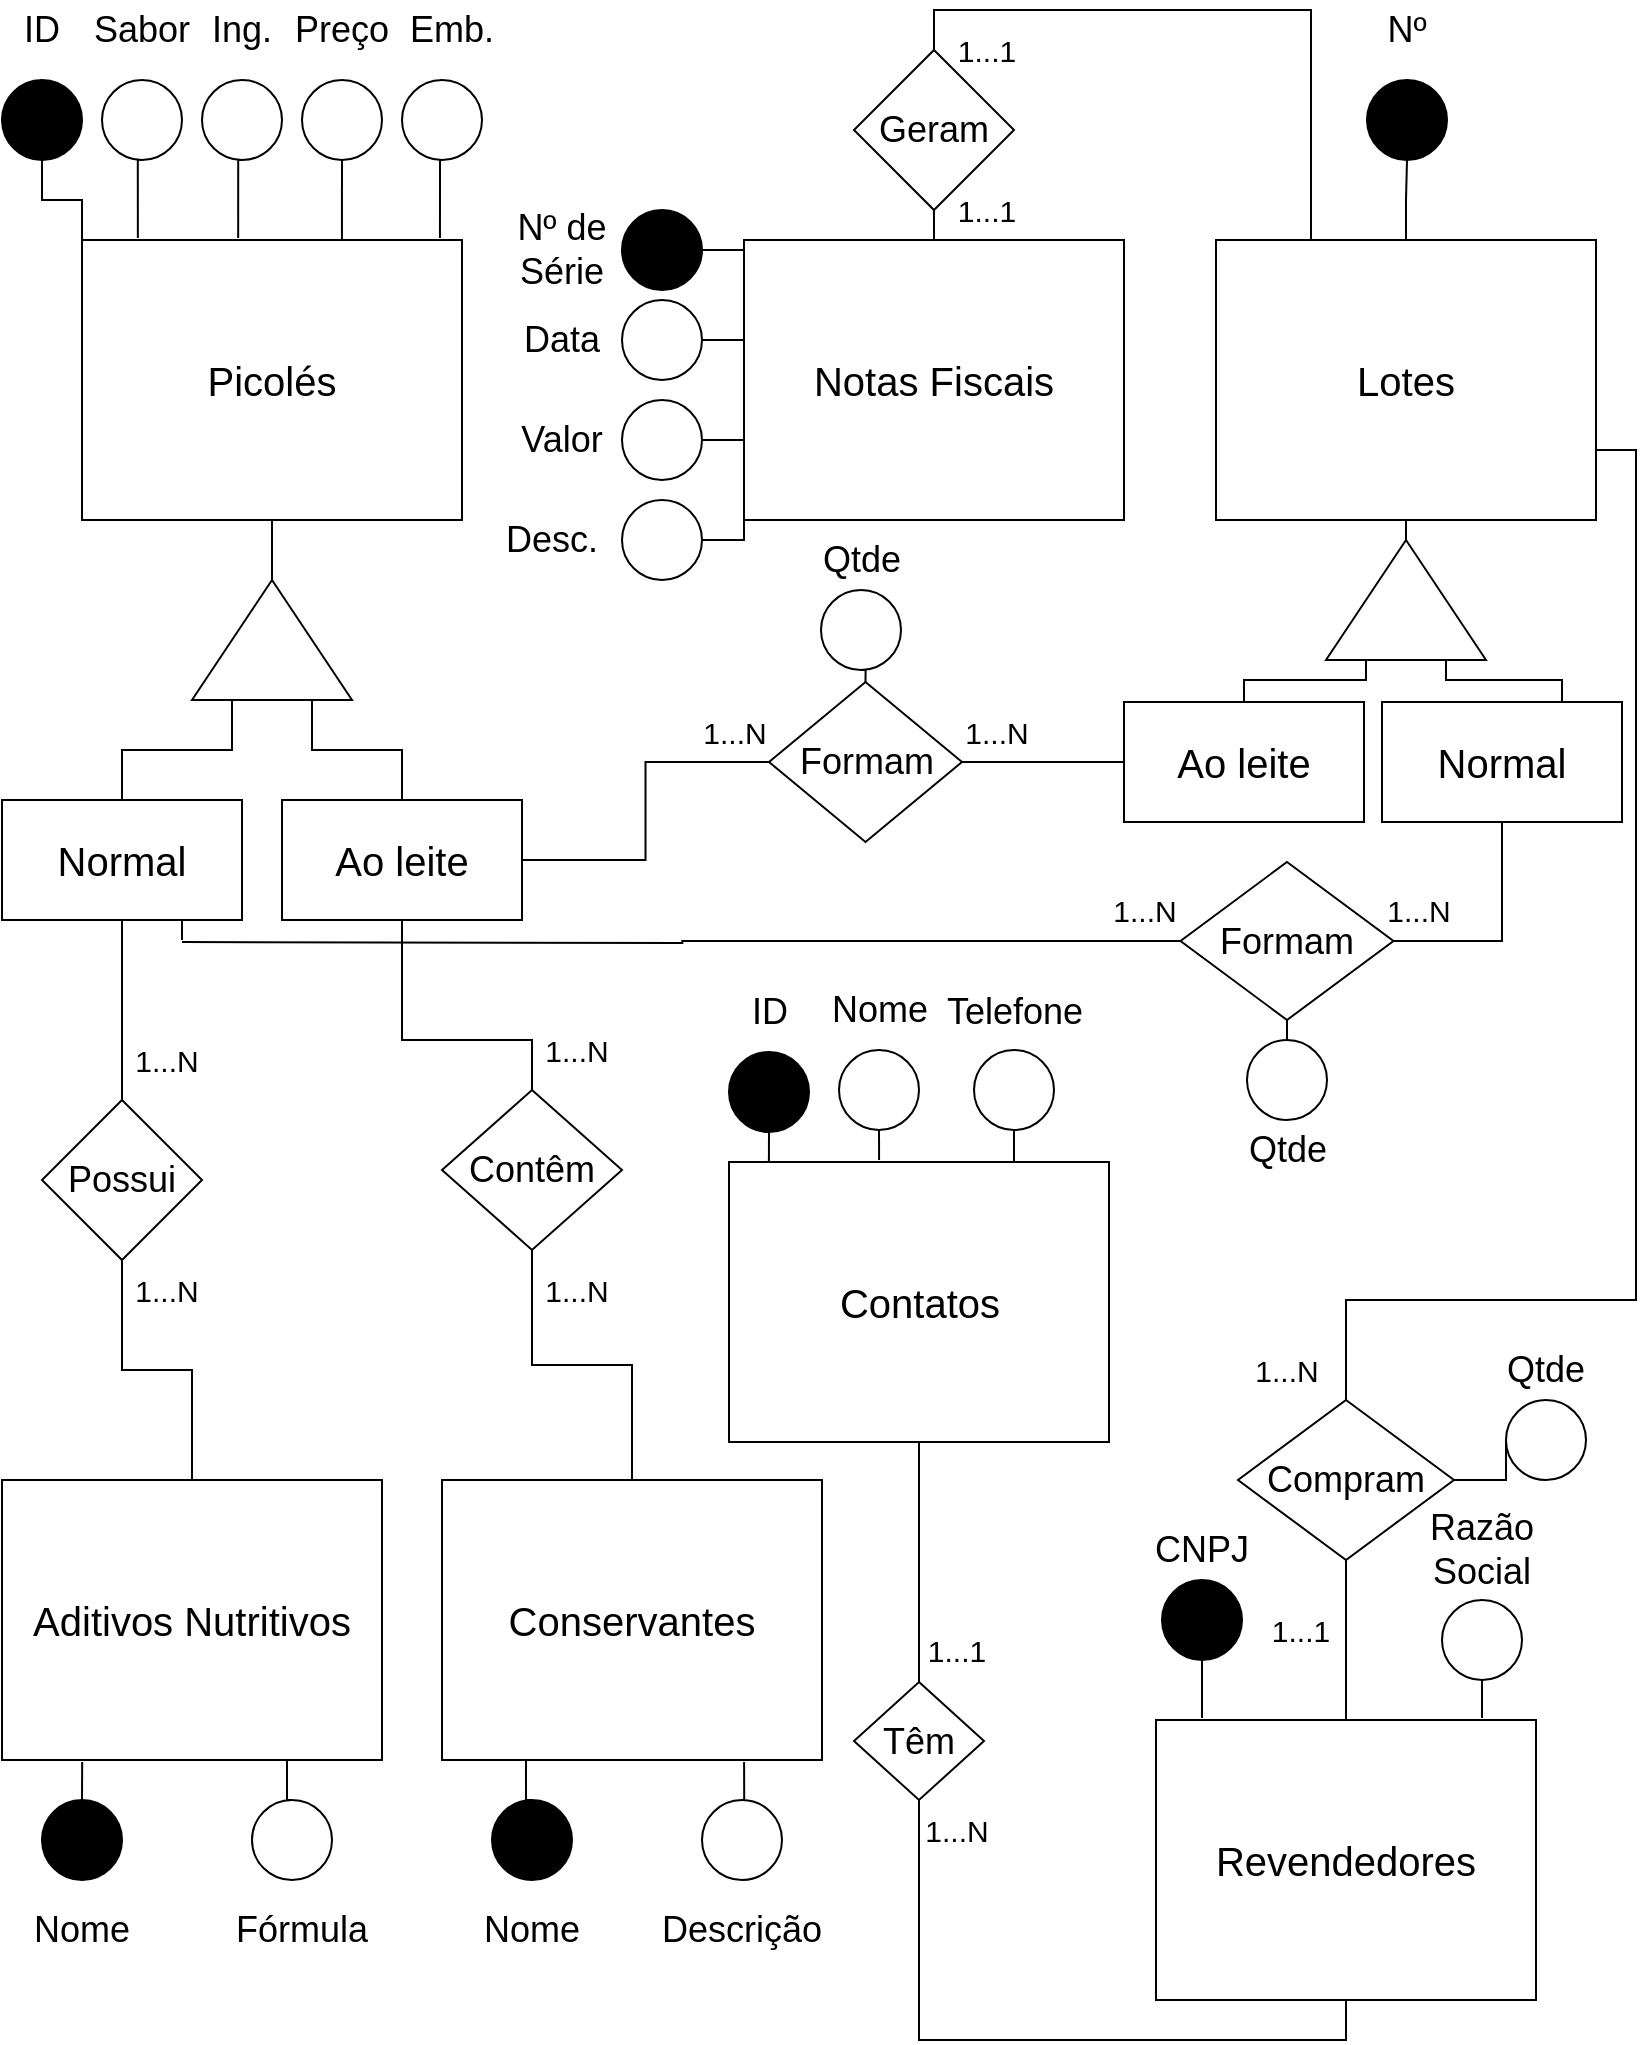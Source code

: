 <mxfile version="17.4.2" type="github">
  <diagram id="z7bytPD40jEPgfPELony" name="Page-1">
    <mxGraphModel dx="1422" dy="698" grid="1" gridSize="10" guides="1" tooltips="1" connect="1" arrows="1" fold="1" page="1" pageScale="1" pageWidth="827" pageHeight="1169" math="0" shadow="0">
      <root>
        <mxCell id="0" />
        <mxCell id="1" parent="0" />
        <mxCell id="FYn5uU1B87FpTbG8uk8e-1" value="&lt;font style=&quot;font-size: 20px&quot;&gt;Picolés&lt;/font&gt;" style="rounded=0;whiteSpace=wrap;html=1;" parent="1" vertex="1">
          <mxGeometry x="40" y="160" width="190" height="140" as="geometry" />
        </mxCell>
        <mxCell id="FYn5uU1B87FpTbG8uk8e-2" value="&lt;font style=&quot;font-size: 20px&quot;&gt;Conservantes&lt;/font&gt;" style="rounded=0;whiteSpace=wrap;html=1;" parent="1" vertex="1">
          <mxGeometry x="220" y="780" width="190" height="140" as="geometry" />
        </mxCell>
        <mxCell id="FYn5uU1B87FpTbG8uk8e-3" value="&lt;font style=&quot;font-size: 20px&quot;&gt;Aditivos Nutritivos&lt;/font&gt;" style="rounded=0;whiteSpace=wrap;html=1;" parent="1" vertex="1">
          <mxGeometry y="780" width="190" height="140" as="geometry" />
        </mxCell>
        <mxCell id="FYn5uU1B87FpTbG8uk8e-4" value="&lt;font style=&quot;font-size: 20px&quot;&gt;Revendedores&lt;/font&gt;" style="rounded=0;whiteSpace=wrap;html=1;" parent="1" vertex="1">
          <mxGeometry x="577" y="900" width="190" height="140" as="geometry" />
        </mxCell>
        <mxCell id="8veSEHoAV79McT_g_2aE-25" style="edgeStyle=orthogonalEdgeStyle;rounded=0;orthogonalLoop=1;jettySize=auto;html=1;exitX=0.5;exitY=1;exitDx=0;exitDy=0;entryX=0.5;entryY=0;entryDx=0;entryDy=0;fontSize=18;endArrow=none;endFill=0;" parent="1" source="FYn5uU1B87FpTbG8uk8e-5" target="8veSEHoAV79McT_g_2aE-24" edge="1">
          <mxGeometry relative="1" as="geometry" />
        </mxCell>
        <mxCell id="FYn5uU1B87FpTbG8uk8e-5" value="&lt;font style=&quot;font-size: 20px&quot;&gt;Contatos&lt;/font&gt;" style="rounded=0;whiteSpace=wrap;html=1;" parent="1" vertex="1">
          <mxGeometry x="363.5" y="621" width="190" height="140" as="geometry" />
        </mxCell>
        <mxCell id="2XrqeFlH7Fl_NnojickG-1" style="edgeStyle=orthogonalEdgeStyle;rounded=0;orthogonalLoop=1;jettySize=auto;html=1;exitX=0.5;exitY=0;exitDx=0;exitDy=0;entryX=0.5;entryY=1;entryDx=0;entryDy=0;fontSize=15;endArrow=none;endFill=0;" parent="1" source="FYn5uU1B87FpTbG8uk8e-6" target="8veSEHoAV79McT_g_2aE-107" edge="1">
          <mxGeometry relative="1" as="geometry" />
        </mxCell>
        <mxCell id="2XrqeFlH7Fl_NnojickG-2" style="edgeStyle=orthogonalEdgeStyle;rounded=0;orthogonalLoop=1;jettySize=auto;html=1;exitX=1;exitY=0.75;exitDx=0;exitDy=0;entryX=0.5;entryY=0;entryDx=0;entryDy=0;fontSize=15;endArrow=none;endFill=0;" parent="1" source="FYn5uU1B87FpTbG8uk8e-6" target="8veSEHoAV79McT_g_2aE-17" edge="1">
          <mxGeometry relative="1" as="geometry">
            <Array as="points">
              <mxPoint x="817" y="265" />
              <mxPoint x="817" y="690" />
              <mxPoint x="672" y="690" />
            </Array>
          </mxGeometry>
        </mxCell>
        <mxCell id="FYn5uU1B87FpTbG8uk8e-6" value="&lt;font style=&quot;font-size: 20px&quot;&gt;Lotes&lt;/font&gt;" style="rounded=0;whiteSpace=wrap;html=1;" parent="1" vertex="1">
          <mxGeometry x="607" y="160" width="190" height="140" as="geometry" />
        </mxCell>
        <mxCell id="FYn5uU1B87FpTbG8uk8e-7" value="&lt;font style=&quot;font-size: 20px&quot;&gt;Notas Fiscais&lt;/font&gt;" style="rounded=0;whiteSpace=wrap;html=1;" parent="1" vertex="1">
          <mxGeometry x="371" y="160" width="190" height="140" as="geometry" />
        </mxCell>
        <mxCell id="46dbBnJuI9GQT-WmGkfV-4" style="edgeStyle=orthogonalEdgeStyle;rounded=0;orthogonalLoop=1;jettySize=auto;html=1;exitX=0;exitY=0.25;exitDx=0;exitDy=0;entryX=0.5;entryY=0;entryDx=0;entryDy=0;fontSize=20;endArrow=none;endFill=0;" parent="1" source="46dbBnJuI9GQT-WmGkfV-1" target="46dbBnJuI9GQT-WmGkfV-2" edge="1">
          <mxGeometry relative="1" as="geometry" />
        </mxCell>
        <mxCell id="8veSEHoAV79McT_g_2aE-1" style="edgeStyle=orthogonalEdgeStyle;rounded=0;orthogonalLoop=1;jettySize=auto;html=1;exitX=0;exitY=0.75;exitDx=0;exitDy=0;entryX=0.5;entryY=0;entryDx=0;entryDy=0;endArrow=none;endFill=0;" parent="1" source="46dbBnJuI9GQT-WmGkfV-1" target="46dbBnJuI9GQT-WmGkfV-3" edge="1">
          <mxGeometry relative="1" as="geometry" />
        </mxCell>
        <mxCell id="8veSEHoAV79McT_g_2aE-2" style="edgeStyle=orthogonalEdgeStyle;rounded=0;orthogonalLoop=1;jettySize=auto;html=1;exitX=1;exitY=0.5;exitDx=0;exitDy=0;entryX=0.5;entryY=1;entryDx=0;entryDy=0;endArrow=none;endFill=0;" parent="1" source="46dbBnJuI9GQT-WmGkfV-1" target="FYn5uU1B87FpTbG8uk8e-1" edge="1">
          <mxGeometry relative="1" as="geometry" />
        </mxCell>
        <mxCell id="46dbBnJuI9GQT-WmGkfV-1" value="" style="triangle;whiteSpace=wrap;html=1;fontSize=20;rotation=-90;" parent="1" vertex="1">
          <mxGeometry x="105" y="320" width="60" height="80" as="geometry" />
        </mxCell>
        <mxCell id="8veSEHoAV79McT_g_2aE-6" style="edgeStyle=orthogonalEdgeStyle;rounded=0;orthogonalLoop=1;jettySize=auto;html=1;exitX=0.5;exitY=1;exitDx=0;exitDy=0;entryX=0.5;entryY=0;entryDx=0;entryDy=0;fontSize=18;endArrow=none;endFill=0;" parent="1" source="46dbBnJuI9GQT-WmGkfV-2" target="8veSEHoAV79McT_g_2aE-5" edge="1">
          <mxGeometry relative="1" as="geometry" />
        </mxCell>
        <mxCell id="2XrqeFlH7Fl_NnojickG-24" style="edgeStyle=orthogonalEdgeStyle;rounded=0;orthogonalLoop=1;jettySize=auto;html=1;exitX=0.75;exitY=1;exitDx=0;exitDy=0;fontSize=18;endArrow=none;endFill=0;" parent="1" source="46dbBnJuI9GQT-WmGkfV-2" edge="1">
          <mxGeometry relative="1" as="geometry">
            <mxPoint x="90" y="510" as="targetPoint" />
          </mxGeometry>
        </mxCell>
        <mxCell id="46dbBnJuI9GQT-WmGkfV-2" value="Normal" style="rounded=0;whiteSpace=wrap;html=1;fontSize=20;" parent="1" vertex="1">
          <mxGeometry y="440" width="120" height="60" as="geometry" />
        </mxCell>
        <mxCell id="8veSEHoAV79McT_g_2aE-10" style="edgeStyle=orthogonalEdgeStyle;rounded=0;orthogonalLoop=1;jettySize=auto;html=1;exitX=0.5;exitY=1;exitDx=0;exitDy=0;entryX=0.5;entryY=0;entryDx=0;entryDy=0;fontSize=18;endArrow=none;endFill=0;" parent="1" source="46dbBnJuI9GQT-WmGkfV-3" target="8veSEHoAV79McT_g_2aE-9" edge="1">
          <mxGeometry relative="1" as="geometry">
            <Array as="points">
              <mxPoint x="200" y="560" />
              <mxPoint x="265" y="560" />
            </Array>
          </mxGeometry>
        </mxCell>
        <mxCell id="46dbBnJuI9GQT-WmGkfV-3" value="Ao leite" style="rounded=0;whiteSpace=wrap;html=1;fontSize=20;" parent="1" vertex="1">
          <mxGeometry x="140" y="440" width="120" height="60" as="geometry" />
        </mxCell>
        <mxCell id="8veSEHoAV79McT_g_2aE-7" style="edgeStyle=orthogonalEdgeStyle;rounded=0;orthogonalLoop=1;jettySize=auto;html=1;exitX=0.5;exitY=1;exitDx=0;exitDy=0;fontSize=18;endArrow=none;endFill=0;" parent="1" source="8veSEHoAV79McT_g_2aE-5" target="FYn5uU1B87FpTbG8uk8e-3" edge="1">
          <mxGeometry relative="1" as="geometry" />
        </mxCell>
        <mxCell id="8veSEHoAV79McT_g_2aE-5" value="&lt;font style=&quot;font-size: 18px&quot;&gt;Possui&lt;/font&gt;" style="rhombus;whiteSpace=wrap;html=1;" parent="1" vertex="1">
          <mxGeometry x="20" y="590" width="80" height="80" as="geometry" />
        </mxCell>
        <mxCell id="8veSEHoAV79McT_g_2aE-11" style="edgeStyle=orthogonalEdgeStyle;rounded=0;orthogonalLoop=1;jettySize=auto;html=1;exitX=0.5;exitY=1;exitDx=0;exitDy=0;entryX=0.5;entryY=0;entryDx=0;entryDy=0;fontSize=18;endArrow=none;endFill=0;" parent="1" source="8veSEHoAV79McT_g_2aE-9" target="FYn5uU1B87FpTbG8uk8e-2" edge="1">
          <mxGeometry relative="1" as="geometry" />
        </mxCell>
        <mxCell id="8veSEHoAV79McT_g_2aE-9" value="&lt;font style=&quot;font-size: 18px&quot;&gt;Contêm&lt;/font&gt;" style="rhombus;whiteSpace=wrap;html=1;" parent="1" vertex="1">
          <mxGeometry x="220" y="585" width="90" height="80" as="geometry" />
        </mxCell>
        <mxCell id="8veSEHoAV79McT_g_2aE-29" style="edgeStyle=orthogonalEdgeStyle;rounded=0;orthogonalLoop=1;jettySize=auto;html=1;exitX=0.5;exitY=1;exitDx=0;exitDy=0;entryX=0.5;entryY=0;entryDx=0;entryDy=0;fontSize=18;endArrow=none;endFill=0;" parent="1" source="8veSEHoAV79McT_g_2aE-17" target="FYn5uU1B87FpTbG8uk8e-4" edge="1">
          <mxGeometry relative="1" as="geometry" />
        </mxCell>
        <mxCell id="8veSEHoAV79McT_g_2aE-138" style="edgeStyle=orthogonalEdgeStyle;rounded=0;orthogonalLoop=1;jettySize=auto;html=1;exitX=1;exitY=0.5;exitDx=0;exitDy=0;entryX=0;entryY=0.5;entryDx=0;entryDy=0;fontSize=15;endArrow=none;endFill=0;" parent="1" source="8veSEHoAV79McT_g_2aE-17" target="8veSEHoAV79McT_g_2aE-136" edge="1">
          <mxGeometry relative="1" as="geometry" />
        </mxCell>
        <mxCell id="8veSEHoAV79McT_g_2aE-17" value="&lt;span style=&quot;font-size: 18px&quot;&gt;Compram&lt;/span&gt;" style="rhombus;whiteSpace=wrap;html=1;" parent="1" vertex="1">
          <mxGeometry x="618" y="740" width="108" height="80" as="geometry" />
        </mxCell>
        <mxCell id="8veSEHoAV79McT_g_2aE-23" style="edgeStyle=orthogonalEdgeStyle;rounded=0;orthogonalLoop=1;jettySize=auto;html=1;exitX=0.5;exitY=1;exitDx=0;exitDy=0;entryX=0.5;entryY=0;entryDx=0;entryDy=0;fontSize=18;endArrow=none;endFill=0;" parent="1" target="FYn5uU1B87FpTbG8uk8e-7" edge="1">
          <mxGeometry relative="1" as="geometry">
            <mxPoint x="466" y="140" as="sourcePoint" />
          </mxGeometry>
        </mxCell>
        <mxCell id="2XrqeFlH7Fl_NnojickG-8" style="edgeStyle=orthogonalEdgeStyle;rounded=0;orthogonalLoop=1;jettySize=auto;html=1;exitX=0.5;exitY=0;exitDx=0;exitDy=0;entryX=0.25;entryY=0;entryDx=0;entryDy=0;fontSize=15;endArrow=none;endFill=0;" parent="1" source="8veSEHoAV79McT_g_2aE-21" target="FYn5uU1B87FpTbG8uk8e-6" edge="1">
          <mxGeometry relative="1" as="geometry" />
        </mxCell>
        <mxCell id="8veSEHoAV79McT_g_2aE-21" value="&lt;font style=&quot;font-size: 18px&quot;&gt;Geram&lt;/font&gt;" style="rhombus;whiteSpace=wrap;html=1;" parent="1" vertex="1">
          <mxGeometry x="426" y="65" width="80" height="80" as="geometry" />
        </mxCell>
        <mxCell id="2XrqeFlH7Fl_NnojickG-3" style="edgeStyle=orthogonalEdgeStyle;rounded=0;orthogonalLoop=1;jettySize=auto;html=1;exitX=0.5;exitY=1;exitDx=0;exitDy=0;entryX=0.5;entryY=1;entryDx=0;entryDy=0;fontSize=15;endArrow=none;endFill=0;" parent="1" source="8veSEHoAV79McT_g_2aE-24" target="FYn5uU1B87FpTbG8uk8e-4" edge="1">
          <mxGeometry relative="1" as="geometry" />
        </mxCell>
        <mxCell id="8veSEHoAV79McT_g_2aE-24" value="&lt;font style=&quot;font-size: 18px&quot;&gt;Têm&lt;/font&gt;" style="rhombus;whiteSpace=wrap;html=1;" parent="1" vertex="1">
          <mxGeometry x="426" y="881" width="65" height="59" as="geometry" />
        </mxCell>
        <mxCell id="8veSEHoAV79McT_g_2aE-32" style="edgeStyle=orthogonalEdgeStyle;rounded=0;orthogonalLoop=1;jettySize=auto;html=1;exitX=0.5;exitY=1;exitDx=0;exitDy=0;entryX=0;entryY=0;entryDx=0;entryDy=0;fontSize=18;endArrow=none;endFill=0;" parent="1" source="8veSEHoAV79McT_g_2aE-30" target="FYn5uU1B87FpTbG8uk8e-1" edge="1">
          <mxGeometry relative="1" as="geometry" />
        </mxCell>
        <mxCell id="8veSEHoAV79McT_g_2aE-30" value="" style="ellipse;whiteSpace=wrap;html=1;aspect=fixed;fontSize=18;fillColor=#000000;" parent="1" vertex="1">
          <mxGeometry y="80" width="40" height="40" as="geometry" />
        </mxCell>
        <mxCell id="8veSEHoAV79McT_g_2aE-31" value="ID" style="text;html=1;strokeColor=none;fillColor=none;align=center;verticalAlign=middle;whiteSpace=wrap;rounded=0;dashed=1;fontSize=18;" parent="1" vertex="1">
          <mxGeometry x="10" y="40" width="20" height="30" as="geometry" />
        </mxCell>
        <mxCell id="8veSEHoAV79McT_g_2aE-41" style="edgeStyle=orthogonalEdgeStyle;rounded=0;orthogonalLoop=1;jettySize=auto;html=1;exitX=0.5;exitY=1;exitDx=0;exitDy=0;entryX=0.147;entryY=-0.007;entryDx=0;entryDy=0;entryPerimeter=0;fontSize=15;endArrow=none;endFill=0;" parent="1" source="8veSEHoAV79McT_g_2aE-33" target="FYn5uU1B87FpTbG8uk8e-1" edge="1">
          <mxGeometry relative="1" as="geometry" />
        </mxCell>
        <mxCell id="8veSEHoAV79McT_g_2aE-33" value="" style="ellipse;whiteSpace=wrap;html=1;aspect=fixed;fontSize=18;fillColor=none;" parent="1" vertex="1">
          <mxGeometry x="50" y="80" width="40" height="40" as="geometry" />
        </mxCell>
        <mxCell id="8veSEHoAV79McT_g_2aE-42" style="edgeStyle=orthogonalEdgeStyle;rounded=0;orthogonalLoop=1;jettySize=auto;html=1;exitX=0.5;exitY=1;exitDx=0;exitDy=0;entryX=0.411;entryY=-0.007;entryDx=0;entryDy=0;entryPerimeter=0;fontSize=15;endArrow=none;endFill=0;" parent="1" source="8veSEHoAV79McT_g_2aE-34" target="FYn5uU1B87FpTbG8uk8e-1" edge="1">
          <mxGeometry relative="1" as="geometry" />
        </mxCell>
        <mxCell id="8veSEHoAV79McT_g_2aE-34" value="" style="ellipse;whiteSpace=wrap;html=1;aspect=fixed;fontSize=18;fillColor=none;" parent="1" vertex="1">
          <mxGeometry x="100" y="80" width="40" height="40" as="geometry" />
        </mxCell>
        <mxCell id="8veSEHoAV79McT_g_2aE-52" style="edgeStyle=orthogonalEdgeStyle;rounded=0;orthogonalLoop=1;jettySize=auto;html=1;exitX=0.5;exitY=1;exitDx=0;exitDy=0;entryX=0.684;entryY=0;entryDx=0;entryDy=0;entryPerimeter=0;fontSize=15;endArrow=none;endFill=0;" parent="1" source="8veSEHoAV79McT_g_2aE-35" target="FYn5uU1B87FpTbG8uk8e-1" edge="1">
          <mxGeometry relative="1" as="geometry" />
        </mxCell>
        <mxCell id="8veSEHoAV79McT_g_2aE-35" value="" style="ellipse;whiteSpace=wrap;html=1;aspect=fixed;fontSize=18;fillColor=none;" parent="1" vertex="1">
          <mxGeometry x="150" y="80" width="40" height="40" as="geometry" />
        </mxCell>
        <mxCell id="8veSEHoAV79McT_g_2aE-47" style="edgeStyle=orthogonalEdgeStyle;rounded=0;orthogonalLoop=1;jettySize=auto;html=1;exitX=0.5;exitY=1;exitDx=0;exitDy=0;entryX=0.942;entryY=-0.007;entryDx=0;entryDy=0;entryPerimeter=0;fontSize=15;endArrow=none;endFill=0;" parent="1" source="8veSEHoAV79McT_g_2aE-36" target="FYn5uU1B87FpTbG8uk8e-1" edge="1">
          <mxGeometry relative="1" as="geometry" />
        </mxCell>
        <mxCell id="8veSEHoAV79McT_g_2aE-36" value="" style="ellipse;whiteSpace=wrap;html=1;aspect=fixed;fontSize=18;fillColor=none;" parent="1" vertex="1">
          <mxGeometry x="200" y="80" width="40" height="40" as="geometry" />
        </mxCell>
        <mxCell id="8veSEHoAV79McT_g_2aE-37" value="Sabor" style="text;html=1;strokeColor=none;fillColor=none;align=center;verticalAlign=middle;whiteSpace=wrap;rounded=0;dashed=1;fontSize=18;" parent="1" vertex="1">
          <mxGeometry x="45" y="40" width="50" height="30" as="geometry" />
        </mxCell>
        <mxCell id="8veSEHoAV79McT_g_2aE-38" value="Ing." style="text;html=1;strokeColor=none;fillColor=none;align=center;verticalAlign=middle;whiteSpace=wrap;rounded=0;dashed=1;fontSize=18;" parent="1" vertex="1">
          <mxGeometry x="95" y="40" width="50" height="30" as="geometry" />
        </mxCell>
        <mxCell id="8veSEHoAV79McT_g_2aE-39" value="Preço" style="text;html=1;strokeColor=none;fillColor=none;align=center;verticalAlign=middle;whiteSpace=wrap;rounded=0;dashed=1;fontSize=18;" parent="1" vertex="1">
          <mxGeometry x="145" y="40" width="50" height="30" as="geometry" />
        </mxCell>
        <mxCell id="8veSEHoAV79McT_g_2aE-40" value="Emb." style="text;html=1;strokeColor=none;fillColor=none;align=center;verticalAlign=middle;whiteSpace=wrap;rounded=0;dashed=1;fontSize=18;" parent="1" vertex="1">
          <mxGeometry x="200" y="40" width="50" height="30" as="geometry" />
        </mxCell>
        <mxCell id="8veSEHoAV79McT_g_2aE-56" style="edgeStyle=orthogonalEdgeStyle;rounded=0;orthogonalLoop=1;jettySize=auto;html=1;exitX=0.5;exitY=0;exitDx=0;exitDy=0;entryX=0.211;entryY=1.007;entryDx=0;entryDy=0;entryPerimeter=0;fontSize=15;endArrow=none;endFill=0;" parent="1" source="8veSEHoAV79McT_g_2aE-53" target="FYn5uU1B87FpTbG8uk8e-3" edge="1">
          <mxGeometry relative="1" as="geometry" />
        </mxCell>
        <mxCell id="8veSEHoAV79McT_g_2aE-53" value="" style="ellipse;whiteSpace=wrap;html=1;aspect=fixed;fontSize=18;fillColor=#000000;" parent="1" vertex="1">
          <mxGeometry x="20" y="940" width="40" height="40" as="geometry" />
        </mxCell>
        <mxCell id="8veSEHoAV79McT_g_2aE-54" value="Nome" style="text;html=1;strokeColor=none;fillColor=none;align=center;verticalAlign=middle;whiteSpace=wrap;rounded=0;dashed=1;fontSize=18;" parent="1" vertex="1">
          <mxGeometry x="15" y="990" width="50" height="30" as="geometry" />
        </mxCell>
        <mxCell id="8veSEHoAV79McT_g_2aE-61" style="edgeStyle=orthogonalEdgeStyle;rounded=0;orthogonalLoop=1;jettySize=auto;html=1;exitX=0.5;exitY=0;exitDx=0;exitDy=0;entryX=0.75;entryY=1;entryDx=0;entryDy=0;fontSize=15;endArrow=none;endFill=0;" parent="1" source="8veSEHoAV79McT_g_2aE-57" target="FYn5uU1B87FpTbG8uk8e-3" edge="1">
          <mxGeometry relative="1" as="geometry" />
        </mxCell>
        <mxCell id="8veSEHoAV79McT_g_2aE-57" value="" style="ellipse;whiteSpace=wrap;html=1;aspect=fixed;fontSize=18;fillColor=none;" parent="1" vertex="1">
          <mxGeometry x="125" y="940" width="40" height="40" as="geometry" />
        </mxCell>
        <mxCell id="8veSEHoAV79McT_g_2aE-58" value="Fórmula" style="text;html=1;strokeColor=none;fillColor=none;align=center;verticalAlign=middle;whiteSpace=wrap;rounded=0;dashed=1;fontSize=18;" parent="1" vertex="1">
          <mxGeometry x="125" y="990" width="50" height="30" as="geometry" />
        </mxCell>
        <mxCell id="8veSEHoAV79McT_g_2aE-67" style="edgeStyle=orthogonalEdgeStyle;rounded=0;orthogonalLoop=1;jettySize=auto;html=1;exitX=0.5;exitY=0;exitDx=0;exitDy=0;entryX=0.221;entryY=1;entryDx=0;entryDy=0;entryPerimeter=0;fontSize=15;endArrow=none;endFill=0;" parent="1" source="8veSEHoAV79McT_g_2aE-62" target="FYn5uU1B87FpTbG8uk8e-2" edge="1">
          <mxGeometry relative="1" as="geometry" />
        </mxCell>
        <mxCell id="8veSEHoAV79McT_g_2aE-62" value="" style="ellipse;whiteSpace=wrap;html=1;aspect=fixed;fontSize=18;fillColor=#000000;" parent="1" vertex="1">
          <mxGeometry x="245" y="940" width="40" height="40" as="geometry" />
        </mxCell>
        <mxCell id="8veSEHoAV79McT_g_2aE-63" value="Nome" style="text;html=1;strokeColor=none;fillColor=none;align=center;verticalAlign=middle;whiteSpace=wrap;rounded=0;dashed=1;fontSize=18;" parent="1" vertex="1">
          <mxGeometry x="240" y="990" width="50" height="30" as="geometry" />
        </mxCell>
        <mxCell id="8veSEHoAV79McT_g_2aE-68" style="edgeStyle=orthogonalEdgeStyle;rounded=0;orthogonalLoop=1;jettySize=auto;html=1;exitX=0.5;exitY=0;exitDx=0;exitDy=0;entryX=0.795;entryY=1.007;entryDx=0;entryDy=0;entryPerimeter=0;fontSize=15;endArrow=none;endFill=0;" parent="1" source="8veSEHoAV79McT_g_2aE-64" target="FYn5uU1B87FpTbG8uk8e-2" edge="1">
          <mxGeometry relative="1" as="geometry" />
        </mxCell>
        <mxCell id="8veSEHoAV79McT_g_2aE-64" value="" style="ellipse;whiteSpace=wrap;html=1;aspect=fixed;fontSize=18;fillColor=none;" parent="1" vertex="1">
          <mxGeometry x="350" y="940" width="40" height="40" as="geometry" />
        </mxCell>
        <mxCell id="8veSEHoAV79McT_g_2aE-65" value="Descrição" style="text;html=1;strokeColor=none;fillColor=none;align=center;verticalAlign=middle;whiteSpace=wrap;rounded=0;dashed=1;fontSize=18;" parent="1" vertex="1">
          <mxGeometry x="330" y="990" width="80" height="30" as="geometry" />
        </mxCell>
        <mxCell id="2XrqeFlH7Fl_NnojickG-4" style="edgeStyle=orthogonalEdgeStyle;rounded=0;orthogonalLoop=1;jettySize=auto;html=1;exitX=1;exitY=0.5;exitDx=0;exitDy=0;entryX=0;entryY=0;entryDx=0;entryDy=0;fontSize=15;endArrow=none;endFill=0;" parent="1" source="8veSEHoAV79McT_g_2aE-69" target="FYn5uU1B87FpTbG8uk8e-7" edge="1">
          <mxGeometry relative="1" as="geometry" />
        </mxCell>
        <mxCell id="8veSEHoAV79McT_g_2aE-69" value="" style="ellipse;whiteSpace=wrap;html=1;aspect=fixed;fontSize=18;fillColor=#000000;" parent="1" vertex="1">
          <mxGeometry x="310" y="145" width="40" height="40" as="geometry" />
        </mxCell>
        <mxCell id="8veSEHoAV79McT_g_2aE-70" value="Nº de Série" style="text;html=1;strokeColor=none;fillColor=none;align=center;verticalAlign=middle;whiteSpace=wrap;rounded=0;dashed=1;fontSize=18;" parent="1" vertex="1">
          <mxGeometry x="255" y="150" width="50" height="30" as="geometry" />
        </mxCell>
        <mxCell id="2XrqeFlH7Fl_NnojickG-5" style="edgeStyle=orthogonalEdgeStyle;rounded=0;orthogonalLoop=1;jettySize=auto;html=1;exitX=1;exitY=0.5;exitDx=0;exitDy=0;entryX=0;entryY=0.35;entryDx=0;entryDy=0;entryPerimeter=0;fontSize=15;endArrow=none;endFill=0;" parent="1" source="8veSEHoAV79McT_g_2aE-73" target="FYn5uU1B87FpTbG8uk8e-7" edge="1">
          <mxGeometry relative="1" as="geometry" />
        </mxCell>
        <mxCell id="8veSEHoAV79McT_g_2aE-73" value="" style="ellipse;whiteSpace=wrap;html=1;aspect=fixed;fontSize=18;fillColor=none;" parent="1" vertex="1">
          <mxGeometry x="310" y="190" width="40" height="40" as="geometry" />
        </mxCell>
        <mxCell id="8veSEHoAV79McT_g_2aE-74" value="Data" style="text;html=1;strokeColor=none;fillColor=none;align=center;verticalAlign=middle;whiteSpace=wrap;rounded=0;dashed=1;fontSize=18;" parent="1" vertex="1">
          <mxGeometry x="260" y="195" width="40" height="30" as="geometry" />
        </mxCell>
        <mxCell id="2XrqeFlH7Fl_NnojickG-6" style="edgeStyle=orthogonalEdgeStyle;rounded=0;orthogonalLoop=1;jettySize=auto;html=1;exitX=1;exitY=0.5;exitDx=0;exitDy=0;entryX=0;entryY=0.75;entryDx=0;entryDy=0;fontSize=15;endArrow=none;endFill=0;" parent="1" source="8veSEHoAV79McT_g_2aE-78" target="FYn5uU1B87FpTbG8uk8e-7" edge="1">
          <mxGeometry relative="1" as="geometry" />
        </mxCell>
        <mxCell id="8veSEHoAV79McT_g_2aE-78" value="" style="ellipse;whiteSpace=wrap;html=1;aspect=fixed;fontSize=18;fillColor=none;" parent="1" vertex="1">
          <mxGeometry x="310" y="240" width="40" height="40" as="geometry" />
        </mxCell>
        <mxCell id="8veSEHoAV79McT_g_2aE-79" value="Valor" style="text;html=1;strokeColor=none;fillColor=none;align=center;verticalAlign=middle;whiteSpace=wrap;rounded=0;dashed=1;fontSize=18;" parent="1" vertex="1">
          <mxGeometry x="260" y="245" width="40" height="30" as="geometry" />
        </mxCell>
        <mxCell id="2XrqeFlH7Fl_NnojickG-7" style="edgeStyle=orthogonalEdgeStyle;rounded=0;orthogonalLoop=1;jettySize=auto;html=1;exitX=1;exitY=0.5;exitDx=0;exitDy=0;entryX=0;entryY=1;entryDx=0;entryDy=0;fontSize=15;endArrow=none;endFill=0;" parent="1" source="8veSEHoAV79McT_g_2aE-80" target="FYn5uU1B87FpTbG8uk8e-7" edge="1">
          <mxGeometry relative="1" as="geometry" />
        </mxCell>
        <mxCell id="8veSEHoAV79McT_g_2aE-80" value="" style="ellipse;whiteSpace=wrap;html=1;aspect=fixed;fontSize=18;fillColor=none;" parent="1" vertex="1">
          <mxGeometry x="310" y="290" width="40" height="40" as="geometry" />
        </mxCell>
        <mxCell id="8veSEHoAV79McT_g_2aE-81" value="Desc." style="text;html=1;strokeColor=none;fillColor=none;align=center;verticalAlign=middle;whiteSpace=wrap;rounded=0;dashed=1;fontSize=18;" parent="1" vertex="1">
          <mxGeometry x="250" y="295" width="50" height="30" as="geometry" />
        </mxCell>
        <mxCell id="8veSEHoAV79McT_g_2aE-117" style="edgeStyle=orthogonalEdgeStyle;rounded=0;orthogonalLoop=1;jettySize=auto;html=1;exitX=0.5;exitY=1;exitDx=0;exitDy=0;entryX=0.121;entryY=-0.007;entryDx=0;entryDy=0;entryPerimeter=0;fontSize=15;endArrow=none;endFill=0;" parent="1" source="8veSEHoAV79McT_g_2aE-91" target="FYn5uU1B87FpTbG8uk8e-4" edge="1">
          <mxGeometry relative="1" as="geometry" />
        </mxCell>
        <mxCell id="8veSEHoAV79McT_g_2aE-91" value="" style="ellipse;whiteSpace=wrap;html=1;aspect=fixed;fontSize=18;fillColor=#000000;" parent="1" vertex="1">
          <mxGeometry x="580" y="830" width="40" height="40" as="geometry" />
        </mxCell>
        <mxCell id="8veSEHoAV79McT_g_2aE-92" value="CNPJ" style="text;html=1;strokeColor=none;fillColor=none;align=center;verticalAlign=middle;whiteSpace=wrap;rounded=0;dashed=1;fontSize=18;" parent="1" vertex="1">
          <mxGeometry x="575" y="800" width="50" height="30" as="geometry" />
        </mxCell>
        <mxCell id="8veSEHoAV79McT_g_2aE-122" style="edgeStyle=orthogonalEdgeStyle;rounded=0;orthogonalLoop=1;jettySize=auto;html=1;exitX=0.5;exitY=1;exitDx=0;exitDy=0;entryX=0.858;entryY=-0.007;entryDx=0;entryDy=0;entryPerimeter=0;fontSize=15;endArrow=none;endFill=0;" parent="1" source="8veSEHoAV79McT_g_2aE-94" target="FYn5uU1B87FpTbG8uk8e-4" edge="1">
          <mxGeometry relative="1" as="geometry" />
        </mxCell>
        <mxCell id="8veSEHoAV79McT_g_2aE-94" value="" style="ellipse;whiteSpace=wrap;html=1;aspect=fixed;fontSize=18;fillColor=none;" parent="1" vertex="1">
          <mxGeometry x="720" y="840" width="40" height="40" as="geometry" />
        </mxCell>
        <mxCell id="8veSEHoAV79McT_g_2aE-95" value="Razão Social" style="text;html=1;strokeColor=none;fillColor=none;align=center;verticalAlign=middle;whiteSpace=wrap;rounded=0;dashed=1;fontSize=18;" parent="1" vertex="1">
          <mxGeometry x="700" y="800" width="80" height="30" as="geometry" />
        </mxCell>
        <mxCell id="8veSEHoAV79McT_g_2aE-104" style="edgeStyle=orthogonalEdgeStyle;rounded=0;orthogonalLoop=1;jettySize=auto;html=1;exitX=0.5;exitY=1;exitDx=0;exitDy=0;entryX=0.105;entryY=0;entryDx=0;entryDy=0;entryPerimeter=0;fontSize=15;endArrow=none;endFill=0;" parent="1" source="8veSEHoAV79McT_g_2aE-97" target="FYn5uU1B87FpTbG8uk8e-5" edge="1">
          <mxGeometry relative="1" as="geometry" />
        </mxCell>
        <mxCell id="8veSEHoAV79McT_g_2aE-97" value="" style="ellipse;whiteSpace=wrap;html=1;aspect=fixed;fontSize=18;fillColor=#000000;" parent="1" vertex="1">
          <mxGeometry x="363.5" y="566" width="40" height="40" as="geometry" />
        </mxCell>
        <mxCell id="8veSEHoAV79McT_g_2aE-98" value="ID" style="text;html=1;strokeColor=none;fillColor=none;align=center;verticalAlign=middle;whiteSpace=wrap;rounded=0;dashed=1;fontSize=18;" parent="1" vertex="1">
          <mxGeometry x="368.5" y="531" width="30" height="30" as="geometry" />
        </mxCell>
        <mxCell id="8veSEHoAV79McT_g_2aE-105" style="edgeStyle=orthogonalEdgeStyle;rounded=0;orthogonalLoop=1;jettySize=auto;html=1;exitX=0.5;exitY=1;exitDx=0;exitDy=0;entryX=0.395;entryY=-0.007;entryDx=0;entryDy=0;entryPerimeter=0;fontSize=15;endArrow=none;endFill=0;" parent="1" source="8veSEHoAV79McT_g_2aE-99" target="FYn5uU1B87FpTbG8uk8e-5" edge="1">
          <mxGeometry relative="1" as="geometry" />
        </mxCell>
        <mxCell id="8veSEHoAV79McT_g_2aE-99" value="" style="ellipse;whiteSpace=wrap;html=1;aspect=fixed;fontSize=18;fillColor=none;" parent="1" vertex="1">
          <mxGeometry x="418.5" y="565" width="40" height="40" as="geometry" />
        </mxCell>
        <mxCell id="8veSEHoAV79McT_g_2aE-100" value="Nome" style="text;html=1;strokeColor=none;fillColor=none;align=center;verticalAlign=middle;whiteSpace=wrap;rounded=0;dashed=1;fontSize=18;" parent="1" vertex="1">
          <mxGeometry x="423.5" y="530" width="30" height="30" as="geometry" />
        </mxCell>
        <mxCell id="8veSEHoAV79McT_g_2aE-106" style="edgeStyle=orthogonalEdgeStyle;rounded=0;orthogonalLoop=1;jettySize=auto;html=1;exitX=0.5;exitY=1;exitDx=0;exitDy=0;entryX=0.75;entryY=0;entryDx=0;entryDy=0;fontSize=15;endArrow=none;endFill=0;" parent="1" source="8veSEHoAV79McT_g_2aE-101" target="FYn5uU1B87FpTbG8uk8e-5" edge="1">
          <mxGeometry relative="1" as="geometry" />
        </mxCell>
        <mxCell id="8veSEHoAV79McT_g_2aE-101" value="" style="ellipse;whiteSpace=wrap;html=1;aspect=fixed;fontSize=18;fillColor=none;" parent="1" vertex="1">
          <mxGeometry x="486" y="565" width="40" height="40" as="geometry" />
        </mxCell>
        <mxCell id="8veSEHoAV79McT_g_2aE-102" value="Telefone" style="text;html=1;strokeColor=none;fillColor=none;align=center;verticalAlign=middle;whiteSpace=wrap;rounded=0;dashed=1;fontSize=18;" parent="1" vertex="1">
          <mxGeometry x="473.5" y="531" width="65" height="30" as="geometry" />
        </mxCell>
        <mxCell id="8veSEHoAV79McT_g_2aE-107" value="" style="ellipse;whiteSpace=wrap;html=1;aspect=fixed;fontSize=18;fillColor=#000000;" parent="1" vertex="1">
          <mxGeometry x="682.5" y="80" width="40" height="40" as="geometry" />
        </mxCell>
        <mxCell id="8veSEHoAV79McT_g_2aE-108" value="Nº" style="text;html=1;strokeColor=none;fillColor=none;align=center;verticalAlign=middle;whiteSpace=wrap;rounded=0;dashed=1;fontSize=18;" parent="1" vertex="1">
          <mxGeometry x="690" y="40" width="25" height="30" as="geometry" />
        </mxCell>
        <mxCell id="8veSEHoAV79McT_g_2aE-125" value="1...N" style="text;html=1;strokeColor=none;fillColor=none;align=center;verticalAlign=middle;whiteSpace=wrap;rounded=0;fontSize=15;" parent="1" vertex="1">
          <mxGeometry x="625" y="710" width="35" height="30" as="geometry" />
        </mxCell>
        <mxCell id="8veSEHoAV79McT_g_2aE-126" value="1...1" style="text;html=1;strokeColor=none;fillColor=none;align=center;verticalAlign=middle;whiteSpace=wrap;rounded=0;fontSize=15;" parent="1" vertex="1">
          <mxGeometry x="632" y="840" width="35" height="30" as="geometry" />
        </mxCell>
        <mxCell id="8veSEHoAV79McT_g_2aE-127" value="1...1" style="text;html=1;strokeColor=none;fillColor=none;align=center;verticalAlign=middle;whiteSpace=wrap;rounded=0;fontSize=15;" parent="1" vertex="1">
          <mxGeometry x="475" y="130" width="35" height="30" as="geometry" />
        </mxCell>
        <mxCell id="8veSEHoAV79McT_g_2aE-128" value="1...1" style="text;html=1;strokeColor=none;fillColor=none;align=center;verticalAlign=middle;whiteSpace=wrap;rounded=0;fontSize=15;" parent="1" vertex="1">
          <mxGeometry x="475" y="50" width="35" height="30" as="geometry" />
        </mxCell>
        <mxCell id="8veSEHoAV79McT_g_2aE-129" value="1...1" style="text;html=1;strokeColor=none;fillColor=none;align=center;verticalAlign=middle;whiteSpace=wrap;rounded=0;fontSize=15;" parent="1" vertex="1">
          <mxGeometry x="460" y="850" width="35" height="30" as="geometry" />
        </mxCell>
        <mxCell id="8veSEHoAV79McT_g_2aE-130" value="1...N" style="text;html=1;strokeColor=none;fillColor=none;align=center;verticalAlign=middle;whiteSpace=wrap;rounded=0;fontSize=15;" parent="1" vertex="1">
          <mxGeometry x="460" y="940" width="35" height="30" as="geometry" />
        </mxCell>
        <mxCell id="8veSEHoAV79McT_g_2aE-131" value="1...N&lt;span style=&quot;color: rgba(0 , 0 , 0 , 0) ; font-family: monospace ; font-size: 0px&quot;&gt;%3CmxGraphModel%3E%3Croot%3E%3CmxCell%20id%3D%220%22%2F%3E%3CmxCell%20id%3D%221%22%20parent%3D%220%22%2F%3E%3CmxCell%20id%3D%222%22%20value%3D%221...1%22%20style%3D%22text%3Bhtml%3D1%3BstrokeColor%3Dnone%3BfillColor%3Dnone%3Balign%3Dcenter%3BverticalAlign%3Dmiddle%3BwhiteSpace%3Dwrap%3Brounded%3D0%3BfontSize%3D15%3B%22%20vertex%3D%221%22%20parent%3D%221%22%3E%3CmxGeometry%20x%3D%22470%22%20y%3D%22190%22%20width%3D%2235%22%20height%3D%2230%22%20as%3D%22geometry%22%2F%3E%3C%2FmxCell%3E%3C%2Froot%3E%3C%2FmxGraphModel%3E&lt;/span&gt;&lt;span style=&quot;color: rgba(0 , 0 , 0 , 0) ; font-family: monospace ; font-size: 0px&quot;&gt;%3CmxGraphModel%3E%3Croot%3E%3CmxCell%20id%3D%220%22%2F%3E%3CmxCell%20id%3D%221%22%20parent%3D%220%22%2F%3E%3CmxCell%20id%3D%222%22%20value%3D%221...1%22%20style%3D%22text%3Bhtml%3D1%3BstrokeColor%3Dnone%3BfillColor%3Dnone%3Balign%3Dcenter%3BverticalAlign%3Dmiddle%3BwhiteSpace%3Dwrap%3Brounded%3D0%3BfontSize%3D15%3B%22%20vertex%3D%221%22%20parent%3D%221%22%3E%3CmxGeometry%20x%3D%22470%22%20y%3D%22190%22%20width%3D%2235%22%20height%3D%2230%22%20as%3D%22geometry%22%2F%3E%3C%2FmxCell%3E%3C%2Froot%3E%3C%2FmxGraphModel%3E&lt;/span&gt;" style="text;html=1;strokeColor=none;fillColor=none;align=center;verticalAlign=middle;whiteSpace=wrap;rounded=0;fontSize=15;" parent="1" vertex="1">
          <mxGeometry x="65" y="670" width="35" height="30" as="geometry" />
        </mxCell>
        <mxCell id="8veSEHoAV79McT_g_2aE-132" value="1...N&lt;span style=&quot;color: rgba(0 , 0 , 0 , 0) ; font-family: monospace ; font-size: 0px&quot;&gt;%3CmxGraphModel%3E%3Croot%3E%3CmxCell%20id%3D%220%22%2F%3E%3CmxCell%20id%3D%221%22%20parent%3D%220%22%2F%3E%3CmxCell%20id%3D%222%22%20value%3D%221...1%22%20style%3D%22text%3Bhtml%3D1%3BstrokeColor%3Dnone%3BfillColor%3Dnone%3Balign%3Dcenter%3BverticalAlign%3Dmiddle%3BwhiteSpace%3Dwrap%3Brounded%3D0%3BfontSize%3D15%3B%22%20vertex%3D%221%22%20parent%3D%221%22%3E%3CmxGeometry%20x%3D%22470%22%20y%3D%22190%22%20width%3D%2235%22%20height%3D%2230%22%20as%3D%22geometry%22%2F%3E%3C%2FmxCell%3E%3C%2Froot%3E%3C%2FmxGraphModel%3E&lt;/span&gt;&lt;span style=&quot;color: rgba(0 , 0 , 0 , 0) ; font-family: monospace ; font-size: 0px&quot;&gt;%3CmxGraphModel%3E%3Croot%3E%3CmxCell%20id%3D%220%22%2F%3E%3CmxCell%20id%3D%221%22%20parent%3D%220%22%2F%3E%3CmxCell%20id%3D%222%22%20value%3D%221...1%22%20style%3D%22text%3Bhtml%3D1%3BstrokeColor%3Dnone%3BfillColor%3Dnone%3Balign%3Dcenter%3BverticalAlign%3Dmiddle%3BwhiteSpace%3Dwrap%3Brounded%3D0%3BfontSize%3D15%3B%22%20vertex%3D%221%22%20parent%3D%221%22%3E%3CmxGeometry%20x%3D%22470%22%20y%3D%22190%22%20width%3D%2235%22%20height%3D%2230%22%20as%3D%22geometry%22%2F%3E%3C%2FmxCell%3E%3C%2Froot%3E%3C%2FmxGraphModel%3E&lt;/span&gt;" style="text;html=1;strokeColor=none;fillColor=none;align=center;verticalAlign=middle;whiteSpace=wrap;rounded=0;fontSize=15;" parent="1" vertex="1">
          <mxGeometry x="65" y="555" width="35" height="30" as="geometry" />
        </mxCell>
        <mxCell id="8veSEHoAV79McT_g_2aE-133" value="1...N&lt;span style=&quot;color: rgba(0 , 0 , 0 , 0) ; font-family: monospace ; font-size: 0px&quot;&gt;%3CmxGraphModel%3E%3Croot%3E%3CmxCell%20id%3D%220%22%2F%3E%3CmxCell%20id%3D%221%22%20parent%3D%220%22%2F%3E%3CmxCell%20id%3D%222%22%20value%3D%221...1%22%20style%3D%22text%3Bhtml%3D1%3BstrokeColor%3Dnone%3BfillColor%3Dnone%3Balign%3Dcenter%3BverticalAlign%3Dmiddle%3BwhiteSpace%3Dwrap%3Brounded%3D0%3BfontSize%3D15%3B%22%20vertex%3D%221%22%20parent%3D%221%22%3E%3CmxGeometry%20x%3D%22470%22%20y%3D%22190%22%20width%3D%2235%22%20height%3D%2230%22%20as%3D%22geometry%22%2F%3E%3C%2FmxCell%3E%3C%2Froot%3E%3C%2FmxGraphModel%3E&lt;/span&gt;&lt;span style=&quot;color: rgba(0 , 0 , 0 , 0) ; font-family: monospace ; font-size: 0px&quot;&gt;%3CmxGraphModel%3E%3Croot%3E%3CmxCell%20id%3D%220%22%2F%3E%3CmxCell%20id%3D%221%22%20parent%3D%220%22%2F%3E%3CmxCell%20id%3D%222%22%20value%3D%221...1%22%20style%3D%22text%3Bhtml%3D1%3BstrokeColor%3Dnone%3BfillColor%3Dnone%3Balign%3Dcenter%3BverticalAlign%3Dmiddle%3BwhiteSpace%3Dwrap%3Brounded%3D0%3BfontSize%3D15%3B%22%20vertex%3D%221%22%20parent%3D%221%22%3E%3CmxGeometry%20x%3D%22470%22%20y%3D%22190%22%20width%3D%2235%22%20height%3D%2230%22%20as%3D%22geometry%22%2F%3E%3C%2FmxCell%3E%3C%2Froot%3E%3C%2FmxGraphModel%3E&lt;/span&gt;" style="text;html=1;strokeColor=none;fillColor=none;align=center;verticalAlign=middle;whiteSpace=wrap;rounded=0;fontSize=15;" parent="1" vertex="1">
          <mxGeometry x="270" y="670" width="35" height="30" as="geometry" />
        </mxCell>
        <mxCell id="8veSEHoAV79McT_g_2aE-134" value="1...N&lt;span style=&quot;color: rgba(0 , 0 , 0 , 0) ; font-family: monospace ; font-size: 0px&quot;&gt;%3CmxGraphModel%3E%3Croot%3E%3CmxCell%20id%3D%220%22%2F%3E%3CmxCell%20id%3D%221%22%20parent%3D%220%22%2F%3E%3CmxCell%20id%3D%222%22%20value%3D%221...1%22%20style%3D%22text%3Bhtml%3D1%3BstrokeColor%3Dnone%3BfillColor%3Dnone%3Balign%3Dcenter%3BverticalAlign%3Dmiddle%3BwhiteSpace%3Dwrap%3Brounded%3D0%3BfontSize%3D15%3B%22%20vertex%3D%221%22%20parent%3D%221%22%3E%3CmxGeometry%20x%3D%22470%22%20y%3D%22190%22%20width%3D%2235%22%20height%3D%2230%22%20as%3D%22geometry%22%2F%3E%3C%2FmxCell%3E%3C%2Froot%3E%3C%2FmxGraphModel%3E&lt;/span&gt;&lt;span style=&quot;color: rgba(0 , 0 , 0 , 0) ; font-family: monospace ; font-size: 0px&quot;&gt;%3CmxGraphModel%3E%3Croot%3E%3CmxCell%20id%3D%220%22%2F%3E%3CmxCell%20id%3D%221%22%20parent%3D%220%22%2F%3E%3CmxCell%20id%3D%222%22%20value%3D%221...1%22%20style%3D%22text%3Bhtml%3D1%3BstrokeColor%3Dnone%3BfillColor%3Dnone%3Balign%3Dcenter%3BverticalAlign%3Dmiddle%3BwhiteSpace%3Dwrap%3Brounded%3D0%3BfontSize%3D15%3B%22%20vertex%3D%221%22%20parent%3D%221%22%3E%3CmxGeometry%20x%3D%22470%22%20y%3D%22190%22%20width%3D%2235%22%20height%3D%2230%22%20as%3D%22geometry%22%2F%3E%3C%2FmxCell%3E%3C%2Froot%3E%3C%2FmxGraphModel%3E&lt;/span&gt;" style="text;html=1;strokeColor=none;fillColor=none;align=center;verticalAlign=middle;whiteSpace=wrap;rounded=0;fontSize=15;" parent="1" vertex="1">
          <mxGeometry x="270" y="550" width="35" height="30" as="geometry" />
        </mxCell>
        <mxCell id="8veSEHoAV79McT_g_2aE-136" value="" style="ellipse;whiteSpace=wrap;html=1;aspect=fixed;fontSize=18;fillColor=none;" parent="1" vertex="1">
          <mxGeometry x="752" y="740" width="40" height="40" as="geometry" />
        </mxCell>
        <mxCell id="8veSEHoAV79McT_g_2aE-137" value="Qtde" style="text;html=1;strokeColor=none;fillColor=none;align=center;verticalAlign=middle;whiteSpace=wrap;rounded=0;dashed=1;fontSize=18;" parent="1" vertex="1">
          <mxGeometry x="747" y="710" width="50" height="30" as="geometry" />
        </mxCell>
        <mxCell id="2XrqeFlH7Fl_NnojickG-9" value="Ao leite" style="rounded=0;whiteSpace=wrap;html=1;fontSize=20;" parent="1" vertex="1">
          <mxGeometry x="561" y="391" width="120" height="60" as="geometry" />
        </mxCell>
        <mxCell id="2XrqeFlH7Fl_NnojickG-10" value="Normal" style="rounded=0;whiteSpace=wrap;html=1;fontSize=20;" parent="1" vertex="1">
          <mxGeometry x="690" y="391" width="120" height="60" as="geometry" />
        </mxCell>
        <mxCell id="2XrqeFlH7Fl_NnojickG-12" style="edgeStyle=orthogonalEdgeStyle;rounded=0;orthogonalLoop=1;jettySize=auto;html=1;exitX=0;exitY=0.25;exitDx=0;exitDy=0;entryX=0.5;entryY=0;entryDx=0;entryDy=0;fontSize=15;endArrow=none;endFill=0;" parent="1" source="2XrqeFlH7Fl_NnojickG-11" target="2XrqeFlH7Fl_NnojickG-9" edge="1">
          <mxGeometry relative="1" as="geometry">
            <Array as="points">
              <mxPoint x="682" y="380" />
              <mxPoint x="621" y="380" />
            </Array>
          </mxGeometry>
        </mxCell>
        <mxCell id="2XrqeFlH7Fl_NnojickG-13" style="edgeStyle=orthogonalEdgeStyle;rounded=0;orthogonalLoop=1;jettySize=auto;html=1;exitX=0;exitY=0.75;exitDx=0;exitDy=0;entryX=0.75;entryY=0;entryDx=0;entryDy=0;fontSize=15;endArrow=none;endFill=0;" parent="1" source="2XrqeFlH7Fl_NnojickG-11" target="2XrqeFlH7Fl_NnojickG-10" edge="1">
          <mxGeometry relative="1" as="geometry">
            <Array as="points">
              <mxPoint x="722" y="380" />
              <mxPoint x="780" y="380" />
            </Array>
          </mxGeometry>
        </mxCell>
        <mxCell id="2XrqeFlH7Fl_NnojickG-14" style="edgeStyle=orthogonalEdgeStyle;rounded=0;orthogonalLoop=1;jettySize=auto;html=1;exitX=1;exitY=0.5;exitDx=0;exitDy=0;entryX=0.5;entryY=1;entryDx=0;entryDy=0;fontSize=15;endArrow=none;endFill=0;" parent="1" source="2XrqeFlH7Fl_NnojickG-11" target="FYn5uU1B87FpTbG8uk8e-6" edge="1">
          <mxGeometry relative="1" as="geometry" />
        </mxCell>
        <mxCell id="2XrqeFlH7Fl_NnojickG-11" value="" style="triangle;whiteSpace=wrap;html=1;fontSize=20;rotation=-90;" parent="1" vertex="1">
          <mxGeometry x="672" y="300" width="60" height="80" as="geometry" />
        </mxCell>
        <mxCell id="2XrqeFlH7Fl_NnojickG-19" style="edgeStyle=orthogonalEdgeStyle;rounded=0;orthogonalLoop=1;jettySize=auto;html=1;exitX=1;exitY=0.5;exitDx=0;exitDy=0;entryX=0;entryY=0.5;entryDx=0;entryDy=0;fontSize=18;endArrow=none;endFill=0;" parent="1" source="2XrqeFlH7Fl_NnojickG-18" target="2XrqeFlH7Fl_NnojickG-9" edge="1">
          <mxGeometry relative="1" as="geometry" />
        </mxCell>
        <mxCell id="2XrqeFlH7Fl_NnojickG-20" style="edgeStyle=orthogonalEdgeStyle;rounded=0;orthogonalLoop=1;jettySize=auto;html=1;exitX=0;exitY=0.5;exitDx=0;exitDy=0;entryX=1;entryY=0.5;entryDx=0;entryDy=0;fontSize=18;endArrow=none;endFill=0;" parent="1" source="2XrqeFlH7Fl_NnojickG-18" target="46dbBnJuI9GQT-WmGkfV-3" edge="1">
          <mxGeometry relative="1" as="geometry" />
        </mxCell>
        <mxCell id="2XrqeFlH7Fl_NnojickG-18" value="&lt;font style=&quot;font-size: 18px&quot;&gt;Formam&lt;/font&gt;" style="rhombus;whiteSpace=wrap;html=1;labelBackgroundColor=#FFFFFF;fontSize=15;fillColor=#FFFFFF;" parent="1" vertex="1">
          <mxGeometry x="383.5" y="381" width="96.5" height="80" as="geometry" />
        </mxCell>
        <mxCell id="2XrqeFlH7Fl_NnojickG-22" style="edgeStyle=orthogonalEdgeStyle;rounded=0;orthogonalLoop=1;jettySize=auto;html=1;exitX=1;exitY=0.5;exitDx=0;exitDy=0;entryX=0.5;entryY=1;entryDx=0;entryDy=0;fontSize=18;endArrow=none;endFill=0;" parent="1" source="2XrqeFlH7Fl_NnojickG-21" target="2XrqeFlH7Fl_NnojickG-10" edge="1">
          <mxGeometry relative="1" as="geometry" />
        </mxCell>
        <mxCell id="2XrqeFlH7Fl_NnojickG-23" style="edgeStyle=orthogonalEdgeStyle;rounded=0;orthogonalLoop=1;jettySize=auto;html=1;exitX=0;exitY=0.5;exitDx=0;exitDy=0;fontSize=18;endArrow=none;endFill=0;" parent="1" source="2XrqeFlH7Fl_NnojickG-21" edge="1">
          <mxGeometry relative="1" as="geometry">
            <mxPoint x="90" y="511" as="targetPoint" />
          </mxGeometry>
        </mxCell>
        <mxCell id="2XrqeFlH7Fl_NnojickG-21" value="&lt;font style=&quot;font-size: 18px&quot;&gt;Formam&lt;/font&gt;" style="rhombus;whiteSpace=wrap;html=1;labelBackgroundColor=#FFFFFF;fontSize=15;fillColor=#FFFFFF;" parent="1" vertex="1">
          <mxGeometry x="589.25" y="471" width="106.5" height="79" as="geometry" />
        </mxCell>
        <mxCell id="2XrqeFlH7Fl_NnojickG-25" value="1...N" style="text;html=1;strokeColor=none;fillColor=none;align=center;verticalAlign=middle;whiteSpace=wrap;rounded=0;fontSize=15;" parent="1" vertex="1">
          <mxGeometry x="480" y="391" width="35" height="30" as="geometry" />
        </mxCell>
        <mxCell id="2XrqeFlH7Fl_NnojickG-26" value="1...N" style="text;html=1;strokeColor=none;fillColor=none;align=center;verticalAlign=middle;whiteSpace=wrap;rounded=0;fontSize=15;" parent="1" vertex="1">
          <mxGeometry x="348.5" y="391" width="35" height="30" as="geometry" />
        </mxCell>
        <mxCell id="2XrqeFlH7Fl_NnojickG-27" value="1...N" style="text;html=1;strokeColor=none;fillColor=none;align=center;verticalAlign=middle;whiteSpace=wrap;rounded=0;fontSize=15;" parent="1" vertex="1">
          <mxGeometry x="553.5" y="480" width="35" height="30" as="geometry" />
        </mxCell>
        <mxCell id="2XrqeFlH7Fl_NnojickG-28" value="1...N" style="text;html=1;strokeColor=none;fillColor=none;align=center;verticalAlign=middle;whiteSpace=wrap;rounded=0;fontSize=15;" parent="1" vertex="1">
          <mxGeometry x="691" y="480" width="35" height="30" as="geometry" />
        </mxCell>
        <mxCell id="3MPucsvZDU3VkAPvbTi3-4" style="edgeStyle=orthogonalEdgeStyle;rounded=0;orthogonalLoop=1;jettySize=auto;html=1;exitX=0.5;exitY=1;exitDx=0;exitDy=0;entryX=0.5;entryY=0;entryDx=0;entryDy=0;endArrow=none;endFill=0;" edge="1" parent="1" source="3MPucsvZDU3VkAPvbTi3-2" target="2XrqeFlH7Fl_NnojickG-18">
          <mxGeometry relative="1" as="geometry" />
        </mxCell>
        <mxCell id="3MPucsvZDU3VkAPvbTi3-2" value="" style="ellipse;whiteSpace=wrap;html=1;aspect=fixed;fontSize=18;fillColor=none;" vertex="1" parent="1">
          <mxGeometry x="409.5" y="335" width="40" height="40" as="geometry" />
        </mxCell>
        <mxCell id="3MPucsvZDU3VkAPvbTi3-3" value="Qtde" style="text;html=1;strokeColor=none;fillColor=none;align=center;verticalAlign=middle;whiteSpace=wrap;rounded=0;dashed=1;fontSize=18;" vertex="1" parent="1">
          <mxGeometry x="404.5" y="305" width="50" height="30" as="geometry" />
        </mxCell>
        <mxCell id="3MPucsvZDU3VkAPvbTi3-8" style="edgeStyle=orthogonalEdgeStyle;rounded=0;orthogonalLoop=1;jettySize=auto;html=1;exitX=0.5;exitY=0;exitDx=0;exitDy=0;entryX=0.5;entryY=1;entryDx=0;entryDy=0;endArrow=none;endFill=0;" edge="1" parent="1" source="3MPucsvZDU3VkAPvbTi3-6" target="2XrqeFlH7Fl_NnojickG-21">
          <mxGeometry relative="1" as="geometry" />
        </mxCell>
        <mxCell id="3MPucsvZDU3VkAPvbTi3-6" value="" style="ellipse;whiteSpace=wrap;html=1;aspect=fixed;fontSize=18;fillColor=none;" vertex="1" parent="1">
          <mxGeometry x="622.5" y="560" width="40" height="40" as="geometry" />
        </mxCell>
        <mxCell id="3MPucsvZDU3VkAPvbTi3-7" value="Qtde" style="text;html=1;strokeColor=none;fillColor=none;align=center;verticalAlign=middle;whiteSpace=wrap;rounded=0;dashed=1;fontSize=18;" vertex="1" parent="1">
          <mxGeometry x="618" y="600" width="50" height="30" as="geometry" />
        </mxCell>
      </root>
    </mxGraphModel>
  </diagram>
</mxfile>
